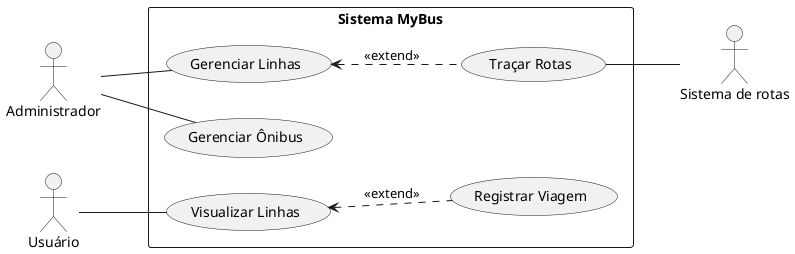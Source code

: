 @startuml sistema_de_locacao_filmes

left to right direction

actor Administrador
actor Usuário
actor "Sistema de rotas"

rectangle "Sistema MyBus" {

    (Visualizar Linhas)
    (Traçar Rotas)
    (Gerenciar Linhas)
    (Gerenciar Ônibus)
    (Registrar Viagem)
    

    Usuário -- (Visualizar Linhas)
    Administrador -- (Gerenciar Linhas)
    Administrador -- (Gerenciar Ônibus)
    (Traçar Rotas) -- "Sistema de rotas"
    

    (Visualizar Linhas) <.. (Registrar Viagem) : <<extend>>
    (Gerenciar Linhas) <.. (Traçar Rotas) : <<extend>>

}

@enduml